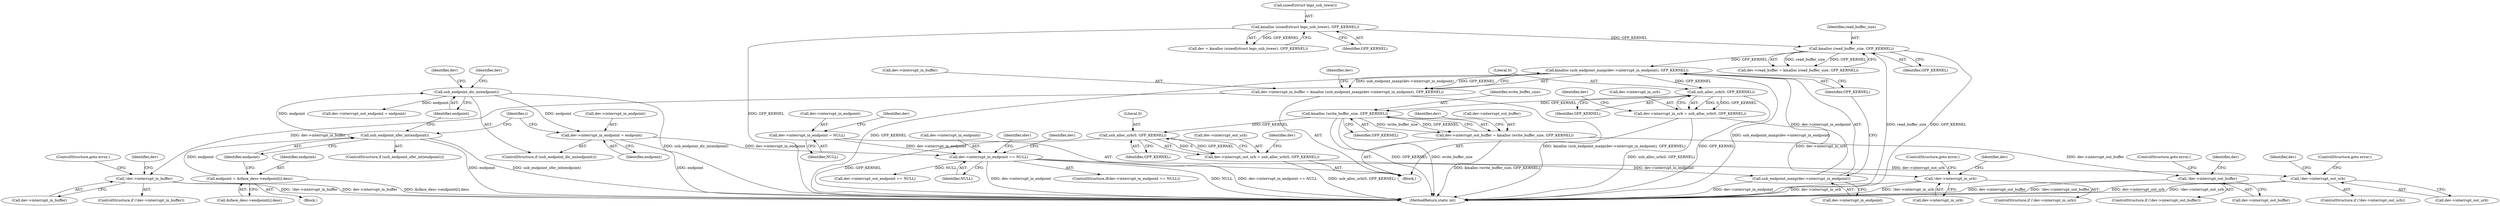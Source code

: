 digraph "0_linux_2fae9e5a7babada041e2e161699ade2447a01989@API" {
"1000333" [label="(Call,kmalloc (usb_endpoint_maxp(dev->interrupt_in_endpoint), GFP_KERNEL))"];
"1000334" [label="(Call,usb_endpoint_maxp(dev->interrupt_in_endpoint))"];
"1000295" [label="(Call,dev->interrupt_in_endpoint == NULL)"];
"1000283" [label="(Call,dev->interrupt_in_endpoint = endpoint)"];
"1000281" [label="(Call,usb_endpoint_dir_in(endpoint))"];
"1000277" [label="(Call,usb_endpoint_xfer_int(endpoint))"];
"1000266" [label="(Call,endpoint = &iface_desc->endpoint[i].desc)"];
"1000207" [label="(Call,dev->interrupt_in_endpoint = NULL)"];
"1000320" [label="(Call,kmalloc (read_buffer_size, GFP_KERNEL))"];
"1000138" [label="(Call,kmalloc (sizeof(struct lego_usb_tower), GFP_KERNEL))"];
"1000329" [label="(Call,dev->interrupt_in_buffer = kmalloc (usb_endpoint_maxp(dev->interrupt_in_endpoint), GFP_KERNEL))"];
"1000340" [label="(Call,!dev->interrupt_in_buffer)"];
"1000349" [label="(Call,usb_alloc_urb(0, GFP_KERNEL))"];
"1000345" [label="(Call,dev->interrupt_in_urb = usb_alloc_urb(0, GFP_KERNEL))"];
"1000353" [label="(Call,!dev->interrupt_in_urb)"];
"1000362" [label="(Call,kmalloc (write_buffer_size, GFP_KERNEL))"];
"1000358" [label="(Call,dev->interrupt_out_buffer = kmalloc (write_buffer_size, GFP_KERNEL))"];
"1000366" [label="(Call,!dev->interrupt_out_buffer)"];
"1000375" [label="(Call,usb_alloc_urb(0, GFP_KERNEL))"];
"1000371" [label="(Call,dev->interrupt_out_urb = usb_alloc_urb(0, GFP_KERNEL))"];
"1000379" [label="(Call,!dev->interrupt_out_urb)"];
"1000285" [label="(Identifier,dev)"];
"1000379" [label="(Call,!dev->interrupt_out_urb)"];
"1000355" [label="(Identifier,dev)"];
"1000353" [label="(Call,!dev->interrupt_in_urb)"];
"1000294" [label="(ControlStructure,if(dev->interrupt_in_endpoint == NULL))"];
"1000371" [label="(Call,dev->interrupt_out_urb = usb_alloc_urb(0, GFP_KERNEL))"];
"1000386" [label="(Identifier,dev)"];
"1000266" [label="(Call,endpoint = &iface_desc->endpoint[i].desc)"];
"1000344" [label="(ControlStructure,goto error;)"];
"1000357" [label="(ControlStructure,goto error;)"];
"1000378" [label="(ControlStructure,if (!dev->interrupt_out_urb))"];
"1000284" [label="(Call,dev->interrupt_in_endpoint)"];
"1000359" [label="(Call,dev->interrupt_out_buffer)"];
"1000321" [label="(Identifier,read_buffer_size)"];
"1000139" [label="(Call,sizeof(struct lego_usb_tower))"];
"1000208" [label="(Call,dev->interrupt_in_endpoint)"];
"1000377" [label="(Identifier,GFP_KERNEL)"];
"1000364" [label="(Identifier,GFP_KERNEL)"];
"1000338" [label="(Identifier,GFP_KERNEL)"];
"1000278" [label="(Identifier,endpoint)"];
"1000376" [label="(Literal,0)"];
"1000299" [label="(Identifier,NULL)"];
"1000277" [label="(Call,usb_endpoint_xfer_int(endpoint))"];
"1000345" [label="(Call,dev->interrupt_in_urb = usb_alloc_urb(0, GFP_KERNEL))"];
"1000333" [label="(Call,kmalloc (usb_endpoint_maxp(dev->interrupt_in_endpoint), GFP_KERNEL))"];
"1000289" [label="(Call,dev->interrupt_out_endpoint = endpoint)"];
"1000329" [label="(Call,dev->interrupt_in_buffer = kmalloc (usb_endpoint_maxp(dev->interrupt_in_endpoint), GFP_KERNEL))"];
"1000214" [label="(Identifier,dev)"];
"1000283" [label="(Call,dev->interrupt_in_endpoint = endpoint)"];
"1000340" [label="(Call,!dev->interrupt_in_buffer)"];
"1000360" [label="(Identifier,dev)"];
"1000367" [label="(Call,dev->interrupt_out_buffer)"];
"1000373" [label="(Identifier,dev)"];
"1000372" [label="(Call,dev->interrupt_out_urb)"];
"1000276" [label="(ControlStructure,if (usb_endpoint_xfer_int(endpoint)))"];
"1000320" [label="(Call,kmalloc (read_buffer_size, GFP_KERNEL))"];
"1000267" [label="(Identifier,endpoint)"];
"1000330" [label="(Call,dev->interrupt_in_buffer)"];
"1000280" [label="(ControlStructure,if (usb_endpoint_dir_in(endpoint)))"];
"1000302" [label="(Identifier,idev)"];
"1000342" [label="(Identifier,dev)"];
"1000316" [label="(Call,dev->read_buffer = kmalloc (read_buffer_size, GFP_KERNEL))"];
"1000136" [label="(Call,dev = kmalloc (sizeof(struct lego_usb_tower), GFP_KERNEL))"];
"1000346" [label="(Call,dev->interrupt_in_urb)"];
"1000349" [label="(Call,usb_alloc_urb(0, GFP_KERNEL))"];
"1000363" [label="(Identifier,write_buffer_size)"];
"1000322" [label="(Identifier,GFP_KERNEL)"];
"1000339" [label="(ControlStructure,if (!dev->interrupt_in_buffer))"];
"1000264" [label="(Identifier,i)"];
"1000368" [label="(Identifier,dev)"];
"1000370" [label="(ControlStructure,goto error;)"];
"1000358" [label="(Call,dev->interrupt_out_buffer = kmalloc (write_buffer_size, GFP_KERNEL))"];
"1000375" [label="(Call,usb_alloc_urb(0, GFP_KERNEL))"];
"1000211" [label="(Identifier,NULL)"];
"1000347" [label="(Identifier,dev)"];
"1000141" [label="(Identifier,GFP_KERNEL)"];
"1000341" [label="(Call,dev->interrupt_in_buffer)"];
"1000351" [label="(Identifier,GFP_KERNEL)"];
"1000366" [label="(Call,!dev->interrupt_out_buffer)"];
"1000383" [label="(ControlStructure,goto error;)"];
"1000295" [label="(Call,dev->interrupt_in_endpoint == NULL)"];
"1000291" [label="(Identifier,dev)"];
"1000505" [label="(MethodReturn,static int)"];
"1000306" [label="(Call,dev->interrupt_out_endpoint == NULL)"];
"1000354" [label="(Call,dev->interrupt_in_urb)"];
"1000109" [label="(Block,)"];
"1000308" [label="(Identifier,dev)"];
"1000138" [label="(Call,kmalloc (sizeof(struct lego_usb_tower), GFP_KERNEL))"];
"1000350" [label="(Literal,0)"];
"1000335" [label="(Call,dev->interrupt_in_endpoint)"];
"1000287" [label="(Identifier,endpoint)"];
"1000296" [label="(Call,dev->interrupt_in_endpoint)"];
"1000281" [label="(Call,usb_endpoint_dir_in(endpoint))"];
"1000362" [label="(Call,kmalloc (write_buffer_size, GFP_KERNEL))"];
"1000265" [label="(Block,)"];
"1000365" [label="(ControlStructure,if (!dev->interrupt_out_buffer))"];
"1000381" [label="(Identifier,dev)"];
"1000268" [label="(Call,&iface_desc->endpoint[i].desc)"];
"1000380" [label="(Call,dev->interrupt_out_urb)"];
"1000282" [label="(Identifier,endpoint)"];
"1000352" [label="(ControlStructure,if (!dev->interrupt_in_urb))"];
"1000334" [label="(Call,usb_endpoint_maxp(dev->interrupt_in_endpoint))"];
"1000207" [label="(Call,dev->interrupt_in_endpoint = NULL)"];
"1000333" -> "1000329"  [label="AST: "];
"1000333" -> "1000338"  [label="CFG: "];
"1000334" -> "1000333"  [label="AST: "];
"1000338" -> "1000333"  [label="AST: "];
"1000329" -> "1000333"  [label="CFG: "];
"1000333" -> "1000505"  [label="DDG: usb_endpoint_maxp(dev->interrupt_in_endpoint)"];
"1000333" -> "1000505"  [label="DDG: GFP_KERNEL"];
"1000333" -> "1000329"  [label="DDG: usb_endpoint_maxp(dev->interrupt_in_endpoint)"];
"1000333" -> "1000329"  [label="DDG: GFP_KERNEL"];
"1000334" -> "1000333"  [label="DDG: dev->interrupt_in_endpoint"];
"1000320" -> "1000333"  [label="DDG: GFP_KERNEL"];
"1000333" -> "1000349"  [label="DDG: GFP_KERNEL"];
"1000334" -> "1000335"  [label="CFG: "];
"1000335" -> "1000334"  [label="AST: "];
"1000338" -> "1000334"  [label="CFG: "];
"1000334" -> "1000505"  [label="DDG: dev->interrupt_in_endpoint"];
"1000295" -> "1000334"  [label="DDG: dev->interrupt_in_endpoint"];
"1000295" -> "1000294"  [label="AST: "];
"1000295" -> "1000299"  [label="CFG: "];
"1000296" -> "1000295"  [label="AST: "];
"1000299" -> "1000295"  [label="AST: "];
"1000302" -> "1000295"  [label="CFG: "];
"1000308" -> "1000295"  [label="CFG: "];
"1000295" -> "1000505"  [label="DDG: dev->interrupt_in_endpoint"];
"1000295" -> "1000505"  [label="DDG: NULL"];
"1000295" -> "1000505"  [label="DDG: dev->interrupt_in_endpoint == NULL"];
"1000283" -> "1000295"  [label="DDG: dev->interrupt_in_endpoint"];
"1000207" -> "1000295"  [label="DDG: dev->interrupt_in_endpoint"];
"1000295" -> "1000306"  [label="DDG: NULL"];
"1000283" -> "1000280"  [label="AST: "];
"1000283" -> "1000287"  [label="CFG: "];
"1000284" -> "1000283"  [label="AST: "];
"1000287" -> "1000283"  [label="AST: "];
"1000264" -> "1000283"  [label="CFG: "];
"1000283" -> "1000505"  [label="DDG: endpoint"];
"1000281" -> "1000283"  [label="DDG: endpoint"];
"1000281" -> "1000280"  [label="AST: "];
"1000281" -> "1000282"  [label="CFG: "];
"1000282" -> "1000281"  [label="AST: "];
"1000285" -> "1000281"  [label="CFG: "];
"1000291" -> "1000281"  [label="CFG: "];
"1000281" -> "1000505"  [label="DDG: usb_endpoint_dir_in(endpoint)"];
"1000277" -> "1000281"  [label="DDG: endpoint"];
"1000281" -> "1000289"  [label="DDG: endpoint"];
"1000277" -> "1000276"  [label="AST: "];
"1000277" -> "1000278"  [label="CFG: "];
"1000278" -> "1000277"  [label="AST: "];
"1000282" -> "1000277"  [label="CFG: "];
"1000264" -> "1000277"  [label="CFG: "];
"1000277" -> "1000505"  [label="DDG: endpoint"];
"1000277" -> "1000505"  [label="DDG: usb_endpoint_xfer_int(endpoint)"];
"1000266" -> "1000277"  [label="DDG: endpoint"];
"1000266" -> "1000265"  [label="AST: "];
"1000266" -> "1000268"  [label="CFG: "];
"1000267" -> "1000266"  [label="AST: "];
"1000268" -> "1000266"  [label="AST: "];
"1000278" -> "1000266"  [label="CFG: "];
"1000266" -> "1000505"  [label="DDG: &iface_desc->endpoint[i].desc"];
"1000207" -> "1000109"  [label="AST: "];
"1000207" -> "1000211"  [label="CFG: "];
"1000208" -> "1000207"  [label="AST: "];
"1000211" -> "1000207"  [label="AST: "];
"1000214" -> "1000207"  [label="CFG: "];
"1000320" -> "1000316"  [label="AST: "];
"1000320" -> "1000322"  [label="CFG: "];
"1000321" -> "1000320"  [label="AST: "];
"1000322" -> "1000320"  [label="AST: "];
"1000316" -> "1000320"  [label="CFG: "];
"1000320" -> "1000505"  [label="DDG: GFP_KERNEL"];
"1000320" -> "1000505"  [label="DDG: read_buffer_size"];
"1000320" -> "1000316"  [label="DDG: read_buffer_size"];
"1000320" -> "1000316"  [label="DDG: GFP_KERNEL"];
"1000138" -> "1000320"  [label="DDG: GFP_KERNEL"];
"1000138" -> "1000136"  [label="AST: "];
"1000138" -> "1000141"  [label="CFG: "];
"1000139" -> "1000138"  [label="AST: "];
"1000141" -> "1000138"  [label="AST: "];
"1000136" -> "1000138"  [label="CFG: "];
"1000138" -> "1000505"  [label="DDG: GFP_KERNEL"];
"1000138" -> "1000136"  [label="DDG: GFP_KERNEL"];
"1000329" -> "1000109"  [label="AST: "];
"1000330" -> "1000329"  [label="AST: "];
"1000342" -> "1000329"  [label="CFG: "];
"1000329" -> "1000505"  [label="DDG: kmalloc (usb_endpoint_maxp(dev->interrupt_in_endpoint), GFP_KERNEL)"];
"1000329" -> "1000340"  [label="DDG: dev->interrupt_in_buffer"];
"1000340" -> "1000339"  [label="AST: "];
"1000340" -> "1000341"  [label="CFG: "];
"1000341" -> "1000340"  [label="AST: "];
"1000344" -> "1000340"  [label="CFG: "];
"1000347" -> "1000340"  [label="CFG: "];
"1000340" -> "1000505"  [label="DDG: !dev->interrupt_in_buffer"];
"1000340" -> "1000505"  [label="DDG: dev->interrupt_in_buffer"];
"1000349" -> "1000345"  [label="AST: "];
"1000349" -> "1000351"  [label="CFG: "];
"1000350" -> "1000349"  [label="AST: "];
"1000351" -> "1000349"  [label="AST: "];
"1000345" -> "1000349"  [label="CFG: "];
"1000349" -> "1000505"  [label="DDG: GFP_KERNEL"];
"1000349" -> "1000345"  [label="DDG: 0"];
"1000349" -> "1000345"  [label="DDG: GFP_KERNEL"];
"1000349" -> "1000362"  [label="DDG: GFP_KERNEL"];
"1000345" -> "1000109"  [label="AST: "];
"1000346" -> "1000345"  [label="AST: "];
"1000355" -> "1000345"  [label="CFG: "];
"1000345" -> "1000505"  [label="DDG: usb_alloc_urb(0, GFP_KERNEL)"];
"1000345" -> "1000353"  [label="DDG: dev->interrupt_in_urb"];
"1000353" -> "1000352"  [label="AST: "];
"1000353" -> "1000354"  [label="CFG: "];
"1000354" -> "1000353"  [label="AST: "];
"1000357" -> "1000353"  [label="CFG: "];
"1000360" -> "1000353"  [label="CFG: "];
"1000353" -> "1000505"  [label="DDG: !dev->interrupt_in_urb"];
"1000353" -> "1000505"  [label="DDG: dev->interrupt_in_urb"];
"1000362" -> "1000358"  [label="AST: "];
"1000362" -> "1000364"  [label="CFG: "];
"1000363" -> "1000362"  [label="AST: "];
"1000364" -> "1000362"  [label="AST: "];
"1000358" -> "1000362"  [label="CFG: "];
"1000362" -> "1000505"  [label="DDG: GFP_KERNEL"];
"1000362" -> "1000505"  [label="DDG: write_buffer_size"];
"1000362" -> "1000358"  [label="DDG: write_buffer_size"];
"1000362" -> "1000358"  [label="DDG: GFP_KERNEL"];
"1000362" -> "1000375"  [label="DDG: GFP_KERNEL"];
"1000358" -> "1000109"  [label="AST: "];
"1000359" -> "1000358"  [label="AST: "];
"1000368" -> "1000358"  [label="CFG: "];
"1000358" -> "1000505"  [label="DDG: kmalloc (write_buffer_size, GFP_KERNEL)"];
"1000358" -> "1000366"  [label="DDG: dev->interrupt_out_buffer"];
"1000366" -> "1000365"  [label="AST: "];
"1000366" -> "1000367"  [label="CFG: "];
"1000367" -> "1000366"  [label="AST: "];
"1000370" -> "1000366"  [label="CFG: "];
"1000373" -> "1000366"  [label="CFG: "];
"1000366" -> "1000505"  [label="DDG: dev->interrupt_out_buffer"];
"1000366" -> "1000505"  [label="DDG: !dev->interrupt_out_buffer"];
"1000375" -> "1000371"  [label="AST: "];
"1000375" -> "1000377"  [label="CFG: "];
"1000376" -> "1000375"  [label="AST: "];
"1000377" -> "1000375"  [label="AST: "];
"1000371" -> "1000375"  [label="CFG: "];
"1000375" -> "1000505"  [label="DDG: GFP_KERNEL"];
"1000375" -> "1000371"  [label="DDG: 0"];
"1000375" -> "1000371"  [label="DDG: GFP_KERNEL"];
"1000371" -> "1000109"  [label="AST: "];
"1000372" -> "1000371"  [label="AST: "];
"1000381" -> "1000371"  [label="CFG: "];
"1000371" -> "1000505"  [label="DDG: usb_alloc_urb(0, GFP_KERNEL)"];
"1000371" -> "1000379"  [label="DDG: dev->interrupt_out_urb"];
"1000379" -> "1000378"  [label="AST: "];
"1000379" -> "1000380"  [label="CFG: "];
"1000380" -> "1000379"  [label="AST: "];
"1000383" -> "1000379"  [label="CFG: "];
"1000386" -> "1000379"  [label="CFG: "];
"1000379" -> "1000505"  [label="DDG: dev->interrupt_out_urb"];
"1000379" -> "1000505"  [label="DDG: !dev->interrupt_out_urb"];
}
